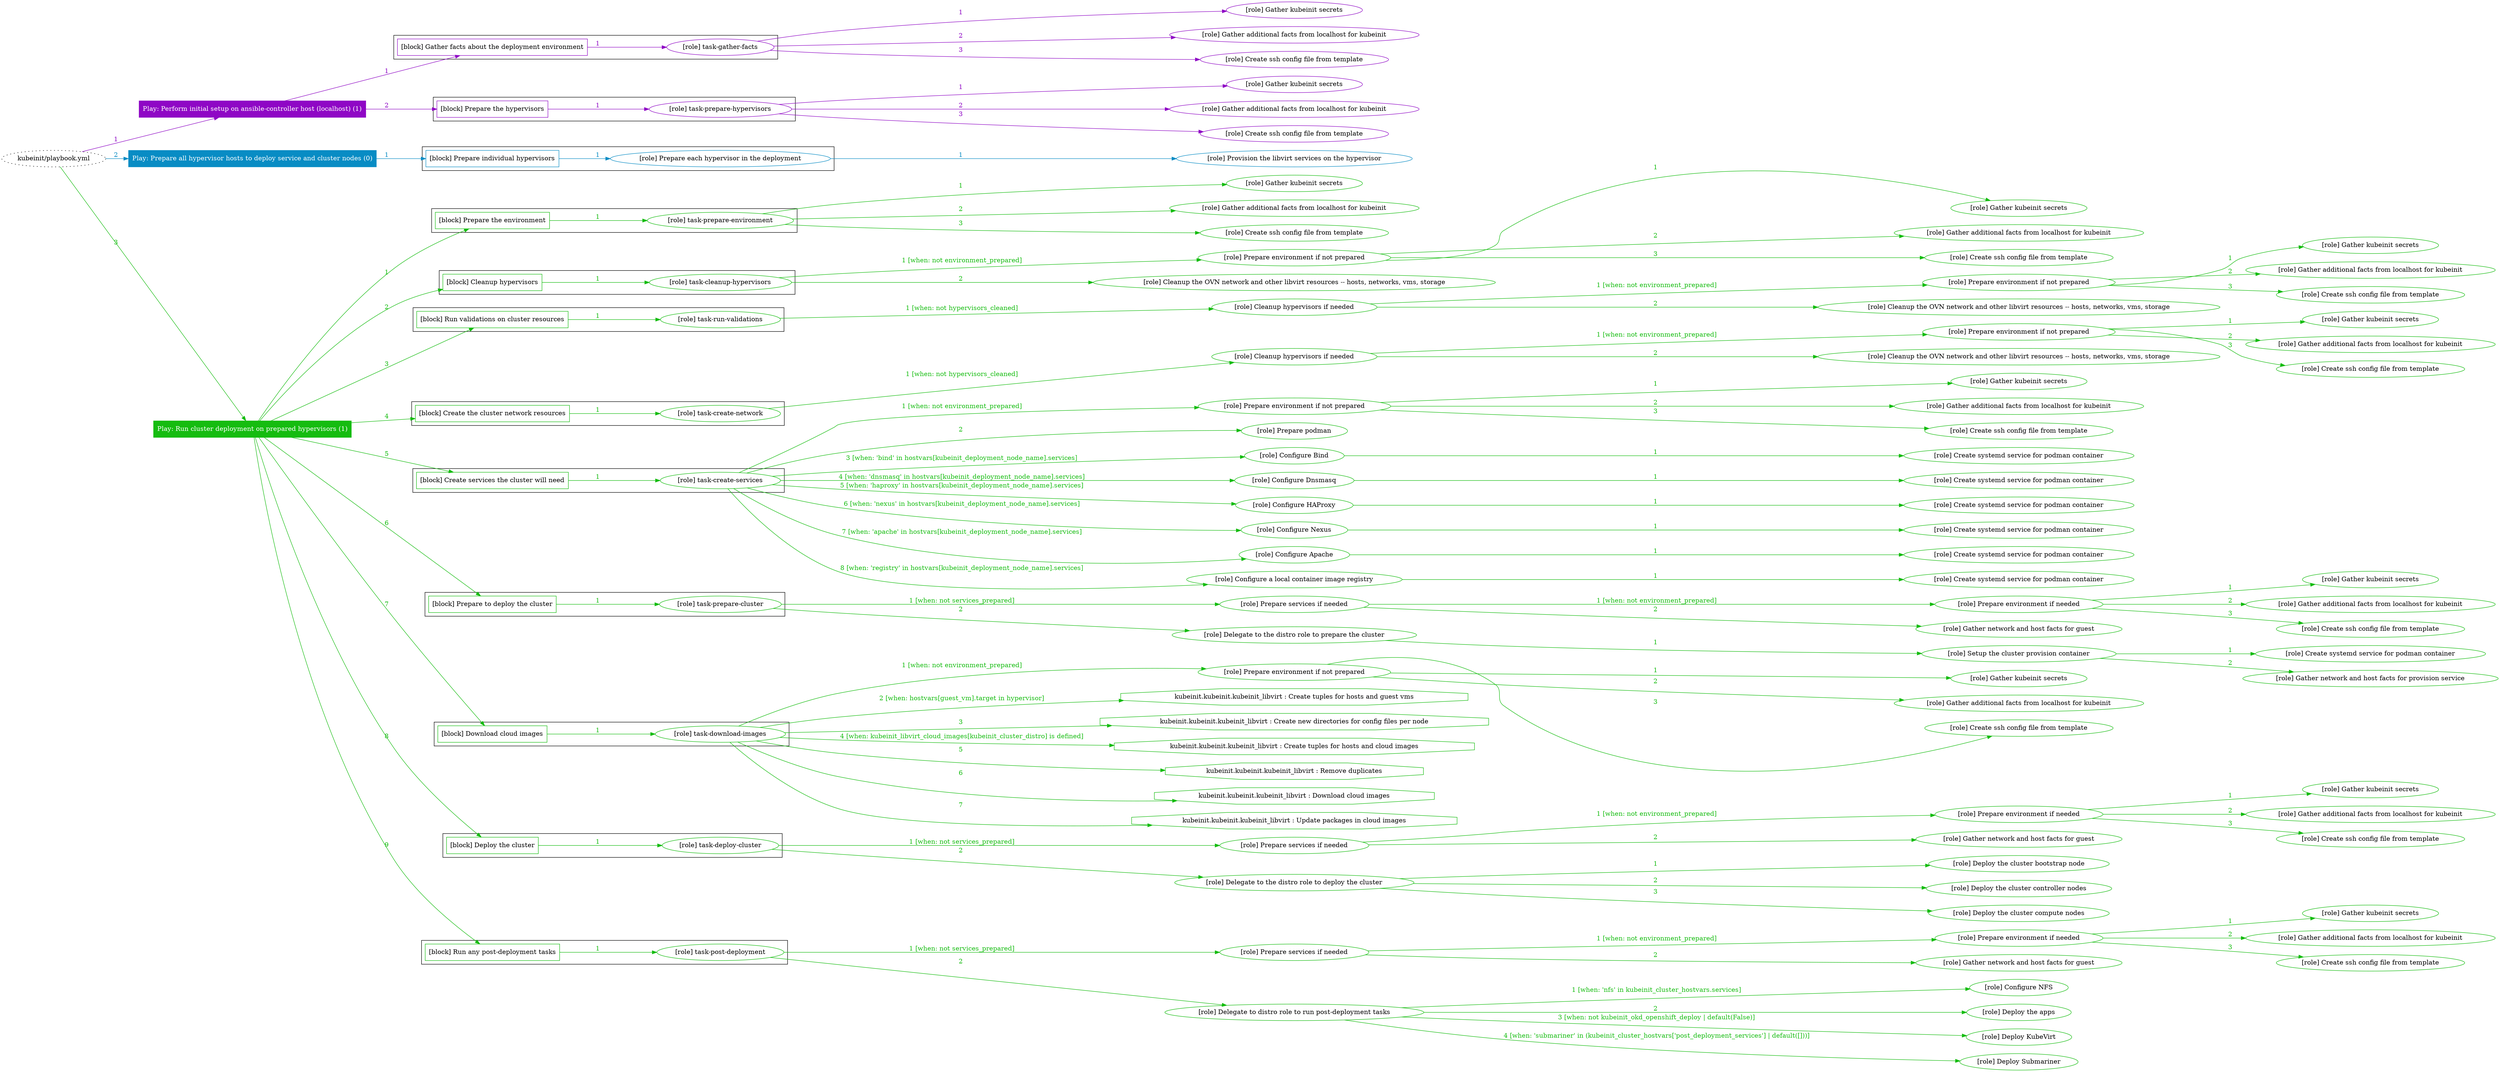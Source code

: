 digraph {
	graph [concentrate=true ordering=in rankdir=LR ratio=fill]
	edge [esep=5 sep=10]
	"kubeinit/playbook.yml" [URL="/home/runner/work/kubeinit/kubeinit/kubeinit/playbook.yml" id=playbook_d32db216 style=dotted]
	play_8cb86223 [label="Play: Perform initial setup on ansible-controller host (localhost) (1)" URL="/home/runner/work/kubeinit/kubeinit/kubeinit/playbook.yml" color="#8f07c5" fontcolor="#ffffff" id=play_8cb86223 shape=box style=filled tooltip=localhost]
	"kubeinit/playbook.yml" -> play_8cb86223 [label="1 " color="#8f07c5" fontcolor="#8f07c5" id=edge_2abf7c24 labeltooltip="1 " tooltip="1 "]
	subgraph "Gather kubeinit secrets" {
		role_1a4e6472 [label="[role] Gather kubeinit secrets" URL="/home/runner/.ansible/collections/ansible_collections/kubeinit/kubeinit/roles/kubeinit_prepare/tasks/gather_kubeinit_facts.yml" color="#8f07c5" id=role_1a4e6472 tooltip="Gather kubeinit secrets"]
	}
	subgraph "Gather additional facts from localhost for kubeinit" {
		role_83c95b99 [label="[role] Gather additional facts from localhost for kubeinit" URL="/home/runner/.ansible/collections/ansible_collections/kubeinit/kubeinit/roles/kubeinit_prepare/tasks/gather_kubeinit_facts.yml" color="#8f07c5" id=role_83c95b99 tooltip="Gather additional facts from localhost for kubeinit"]
	}
	subgraph "Create ssh config file from template" {
		role_3390b4d8 [label="[role] Create ssh config file from template" URL="/home/runner/.ansible/collections/ansible_collections/kubeinit/kubeinit/roles/kubeinit_prepare/tasks/gather_kubeinit_facts.yml" color="#8f07c5" id=role_3390b4d8 tooltip="Create ssh config file from template"]
	}
	subgraph "task-gather-facts" {
		role_83577ade [label="[role] task-gather-facts" URL="/home/runner/work/kubeinit/kubeinit/kubeinit/playbook.yml" color="#8f07c5" id=role_83577ade tooltip="task-gather-facts"]
		role_83577ade -> role_1a4e6472 [label="1 " color="#8f07c5" fontcolor="#8f07c5" id=edge_76c9ce00 labeltooltip="1 " tooltip="1 "]
		role_83577ade -> role_83c95b99 [label="2 " color="#8f07c5" fontcolor="#8f07c5" id=edge_55a12e65 labeltooltip="2 " tooltip="2 "]
		role_83577ade -> role_3390b4d8 [label="3 " color="#8f07c5" fontcolor="#8f07c5" id=edge_b1bcafcd labeltooltip="3 " tooltip="3 "]
	}
	subgraph "Gather kubeinit secrets" {
		role_b7d315a3 [label="[role] Gather kubeinit secrets" URL="/home/runner/.ansible/collections/ansible_collections/kubeinit/kubeinit/roles/kubeinit_prepare/tasks/gather_kubeinit_facts.yml" color="#8f07c5" id=role_b7d315a3 tooltip="Gather kubeinit secrets"]
	}
	subgraph "Gather additional facts from localhost for kubeinit" {
		role_4ed885b4 [label="[role] Gather additional facts from localhost for kubeinit" URL="/home/runner/.ansible/collections/ansible_collections/kubeinit/kubeinit/roles/kubeinit_prepare/tasks/gather_kubeinit_facts.yml" color="#8f07c5" id=role_4ed885b4 tooltip="Gather additional facts from localhost for kubeinit"]
	}
	subgraph "Create ssh config file from template" {
		role_add33e63 [label="[role] Create ssh config file from template" URL="/home/runner/.ansible/collections/ansible_collections/kubeinit/kubeinit/roles/kubeinit_prepare/tasks/gather_kubeinit_facts.yml" color="#8f07c5" id=role_add33e63 tooltip="Create ssh config file from template"]
	}
	subgraph "task-prepare-hypervisors" {
		role_9b7cbdcb [label="[role] task-prepare-hypervisors" URL="/home/runner/work/kubeinit/kubeinit/kubeinit/playbook.yml" color="#8f07c5" id=role_9b7cbdcb tooltip="task-prepare-hypervisors"]
		role_9b7cbdcb -> role_b7d315a3 [label="1 " color="#8f07c5" fontcolor="#8f07c5" id=edge_378acefa labeltooltip="1 " tooltip="1 "]
		role_9b7cbdcb -> role_4ed885b4 [label="2 " color="#8f07c5" fontcolor="#8f07c5" id=edge_a1ac96ee labeltooltip="2 " tooltip="2 "]
		role_9b7cbdcb -> role_add33e63 [label="3 " color="#8f07c5" fontcolor="#8f07c5" id=edge_fa494f18 labeltooltip="3 " tooltip="3 "]
	}
	subgraph "Play: Perform initial setup on ansible-controller host (localhost) (1)" {
		play_8cb86223 -> block_e0c051a7 [label=1 color="#8f07c5" fontcolor="#8f07c5" id=edge_5584d54c labeltooltip=1 tooltip=1]
		subgraph cluster_block_e0c051a7 {
			block_e0c051a7 [label="[block] Gather facts about the deployment environment" URL="/home/runner/work/kubeinit/kubeinit/kubeinit/playbook.yml" color="#8f07c5" id=block_e0c051a7 labeltooltip="Gather facts about the deployment environment" shape=box tooltip="Gather facts about the deployment environment"]
			block_e0c051a7 -> role_83577ade [label="1 " color="#8f07c5" fontcolor="#8f07c5" id=edge_977dac54 labeltooltip="1 " tooltip="1 "]
		}
		play_8cb86223 -> block_43234a7e [label=2 color="#8f07c5" fontcolor="#8f07c5" id=edge_cf5b819e labeltooltip=2 tooltip=2]
		subgraph cluster_block_43234a7e {
			block_43234a7e [label="[block] Prepare the hypervisors" URL="/home/runner/work/kubeinit/kubeinit/kubeinit/playbook.yml" color="#8f07c5" id=block_43234a7e labeltooltip="Prepare the hypervisors" shape=box tooltip="Prepare the hypervisors"]
			block_43234a7e -> role_9b7cbdcb [label="1 " color="#8f07c5" fontcolor="#8f07c5" id=edge_442de93c labeltooltip="1 " tooltip="1 "]
		}
	}
	play_c2b599e0 [label="Play: Prepare all hypervisor hosts to deploy service and cluster nodes (0)" URL="/home/runner/work/kubeinit/kubeinit/kubeinit/playbook.yml" color="#088cc4" fontcolor="#ffffff" id=play_c2b599e0 shape=box style=filled tooltip="Play: Prepare all hypervisor hosts to deploy service and cluster nodes (0)"]
	"kubeinit/playbook.yml" -> play_c2b599e0 [label="2 " color="#088cc4" fontcolor="#088cc4" id=edge_6b358725 labeltooltip="2 " tooltip="2 "]
	subgraph "Provision the libvirt services on the hypervisor" {
		role_ca85baeb [label="[role] Provision the libvirt services on the hypervisor" URL="/home/runner/.ansible/collections/ansible_collections/kubeinit/kubeinit/roles/kubeinit_prepare/tasks/prepare_hypervisor.yml" color="#088cc4" id=role_ca85baeb tooltip="Provision the libvirt services on the hypervisor"]
	}
	subgraph "Prepare each hypervisor in the deployment" {
		role_522f7b8d [label="[role] Prepare each hypervisor in the deployment" URL="/home/runner/work/kubeinit/kubeinit/kubeinit/playbook.yml" color="#088cc4" id=role_522f7b8d tooltip="Prepare each hypervisor in the deployment"]
		role_522f7b8d -> role_ca85baeb [label="1 " color="#088cc4" fontcolor="#088cc4" id=edge_8b0a354a labeltooltip="1 " tooltip="1 "]
	}
	subgraph "Play: Prepare all hypervisor hosts to deploy service and cluster nodes (0)" {
		play_c2b599e0 -> block_c4496e47 [label=1 color="#088cc4" fontcolor="#088cc4" id=edge_484feb17 labeltooltip=1 tooltip=1]
		subgraph cluster_block_c4496e47 {
			block_c4496e47 [label="[block] Prepare individual hypervisors" URL="/home/runner/work/kubeinit/kubeinit/kubeinit/playbook.yml" color="#088cc4" id=block_c4496e47 labeltooltip="Prepare individual hypervisors" shape=box tooltip="Prepare individual hypervisors"]
			block_c4496e47 -> role_522f7b8d [label="1 " color="#088cc4" fontcolor="#088cc4" id=edge_94938217 labeltooltip="1 " tooltip="1 "]
		}
	}
	play_417aff7f [label="Play: Run cluster deployment on prepared hypervisors (1)" URL="/home/runner/work/kubeinit/kubeinit/kubeinit/playbook.yml" color="#15bc10" fontcolor="#ffffff" id=play_417aff7f shape=box style=filled tooltip=localhost]
	"kubeinit/playbook.yml" -> play_417aff7f [label="3 " color="#15bc10" fontcolor="#15bc10" id=edge_ab4b49ad labeltooltip="3 " tooltip="3 "]
	subgraph "Gather kubeinit secrets" {
		role_d6247400 [label="[role] Gather kubeinit secrets" URL="/home/runner/.ansible/collections/ansible_collections/kubeinit/kubeinit/roles/kubeinit_prepare/tasks/gather_kubeinit_facts.yml" color="#15bc10" id=role_d6247400 tooltip="Gather kubeinit secrets"]
	}
	subgraph "Gather additional facts from localhost for kubeinit" {
		role_21e431e9 [label="[role] Gather additional facts from localhost for kubeinit" URL="/home/runner/.ansible/collections/ansible_collections/kubeinit/kubeinit/roles/kubeinit_prepare/tasks/gather_kubeinit_facts.yml" color="#15bc10" id=role_21e431e9 tooltip="Gather additional facts from localhost for kubeinit"]
	}
	subgraph "Create ssh config file from template" {
		role_69872e70 [label="[role] Create ssh config file from template" URL="/home/runner/.ansible/collections/ansible_collections/kubeinit/kubeinit/roles/kubeinit_prepare/tasks/gather_kubeinit_facts.yml" color="#15bc10" id=role_69872e70 tooltip="Create ssh config file from template"]
	}
	subgraph "task-prepare-environment" {
		role_26f01fee [label="[role] task-prepare-environment" URL="/home/runner/work/kubeinit/kubeinit/kubeinit/playbook.yml" color="#15bc10" id=role_26f01fee tooltip="task-prepare-environment"]
		role_26f01fee -> role_d6247400 [label="1 " color="#15bc10" fontcolor="#15bc10" id=edge_9de28de1 labeltooltip="1 " tooltip="1 "]
		role_26f01fee -> role_21e431e9 [label="2 " color="#15bc10" fontcolor="#15bc10" id=edge_ce425a4d labeltooltip="2 " tooltip="2 "]
		role_26f01fee -> role_69872e70 [label="3 " color="#15bc10" fontcolor="#15bc10" id=edge_fd495512 labeltooltip="3 " tooltip="3 "]
	}
	subgraph "Gather kubeinit secrets" {
		role_04fe189b [label="[role] Gather kubeinit secrets" URL="/home/runner/.ansible/collections/ansible_collections/kubeinit/kubeinit/roles/kubeinit_prepare/tasks/gather_kubeinit_facts.yml" color="#15bc10" id=role_04fe189b tooltip="Gather kubeinit secrets"]
	}
	subgraph "Gather additional facts from localhost for kubeinit" {
		role_11ef1ba3 [label="[role] Gather additional facts from localhost for kubeinit" URL="/home/runner/.ansible/collections/ansible_collections/kubeinit/kubeinit/roles/kubeinit_prepare/tasks/gather_kubeinit_facts.yml" color="#15bc10" id=role_11ef1ba3 tooltip="Gather additional facts from localhost for kubeinit"]
	}
	subgraph "Create ssh config file from template" {
		role_e285d680 [label="[role] Create ssh config file from template" URL="/home/runner/.ansible/collections/ansible_collections/kubeinit/kubeinit/roles/kubeinit_prepare/tasks/gather_kubeinit_facts.yml" color="#15bc10" id=role_e285d680 tooltip="Create ssh config file from template"]
	}
	subgraph "Prepare environment if not prepared" {
		role_83d094ab [label="[role] Prepare environment if not prepared" URL="/home/runner/.ansible/collections/ansible_collections/kubeinit/kubeinit/roles/kubeinit_prepare/tasks/cleanup_hypervisors.yml" color="#15bc10" id=role_83d094ab tooltip="Prepare environment if not prepared"]
		role_83d094ab -> role_04fe189b [label="1 " color="#15bc10" fontcolor="#15bc10" id=edge_34f98666 labeltooltip="1 " tooltip="1 "]
		role_83d094ab -> role_11ef1ba3 [label="2 " color="#15bc10" fontcolor="#15bc10" id=edge_cdd7e860 labeltooltip="2 " tooltip="2 "]
		role_83d094ab -> role_e285d680 [label="3 " color="#15bc10" fontcolor="#15bc10" id=edge_b82d0910 labeltooltip="3 " tooltip="3 "]
	}
	subgraph "Cleanup the OVN network and other libvirt resources -- hosts, networks, vms, storage" {
		role_94a5cc58 [label="[role] Cleanup the OVN network and other libvirt resources -- hosts, networks, vms, storage" URL="/home/runner/.ansible/collections/ansible_collections/kubeinit/kubeinit/roles/kubeinit_prepare/tasks/cleanup_hypervisors.yml" color="#15bc10" id=role_94a5cc58 tooltip="Cleanup the OVN network and other libvirt resources -- hosts, networks, vms, storage"]
	}
	subgraph "task-cleanup-hypervisors" {
		role_86b96314 [label="[role] task-cleanup-hypervisors" URL="/home/runner/work/kubeinit/kubeinit/kubeinit/playbook.yml" color="#15bc10" id=role_86b96314 tooltip="task-cleanup-hypervisors"]
		role_86b96314 -> role_83d094ab [label="1 [when: not environment_prepared]" color="#15bc10" fontcolor="#15bc10" id=edge_6352f4e6 labeltooltip="1 [when: not environment_prepared]" tooltip="1 [when: not environment_prepared]"]
		role_86b96314 -> role_94a5cc58 [label="2 " color="#15bc10" fontcolor="#15bc10" id=edge_87872623 labeltooltip="2 " tooltip="2 "]
	}
	subgraph "Gather kubeinit secrets" {
		role_0dc73ca5 [label="[role] Gather kubeinit secrets" URL="/home/runner/.ansible/collections/ansible_collections/kubeinit/kubeinit/roles/kubeinit_prepare/tasks/gather_kubeinit_facts.yml" color="#15bc10" id=role_0dc73ca5 tooltip="Gather kubeinit secrets"]
	}
	subgraph "Gather additional facts from localhost for kubeinit" {
		role_40097dbb [label="[role] Gather additional facts from localhost for kubeinit" URL="/home/runner/.ansible/collections/ansible_collections/kubeinit/kubeinit/roles/kubeinit_prepare/tasks/gather_kubeinit_facts.yml" color="#15bc10" id=role_40097dbb tooltip="Gather additional facts from localhost for kubeinit"]
	}
	subgraph "Create ssh config file from template" {
		role_aa1ee23c [label="[role] Create ssh config file from template" URL="/home/runner/.ansible/collections/ansible_collections/kubeinit/kubeinit/roles/kubeinit_prepare/tasks/gather_kubeinit_facts.yml" color="#15bc10" id=role_aa1ee23c tooltip="Create ssh config file from template"]
	}
	subgraph "Prepare environment if not prepared" {
		role_7039ae1d [label="[role] Prepare environment if not prepared" URL="/home/runner/.ansible/collections/ansible_collections/kubeinit/kubeinit/roles/kubeinit_prepare/tasks/cleanup_hypervisors.yml" color="#15bc10" id=role_7039ae1d tooltip="Prepare environment if not prepared"]
		role_7039ae1d -> role_0dc73ca5 [label="1 " color="#15bc10" fontcolor="#15bc10" id=edge_eb699779 labeltooltip="1 " tooltip="1 "]
		role_7039ae1d -> role_40097dbb [label="2 " color="#15bc10" fontcolor="#15bc10" id=edge_c9525d0a labeltooltip="2 " tooltip="2 "]
		role_7039ae1d -> role_aa1ee23c [label="3 " color="#15bc10" fontcolor="#15bc10" id=edge_b78112ad labeltooltip="3 " tooltip="3 "]
	}
	subgraph "Cleanup the OVN network and other libvirt resources -- hosts, networks, vms, storage" {
		role_b5d50e88 [label="[role] Cleanup the OVN network and other libvirt resources -- hosts, networks, vms, storage" URL="/home/runner/.ansible/collections/ansible_collections/kubeinit/kubeinit/roles/kubeinit_prepare/tasks/cleanup_hypervisors.yml" color="#15bc10" id=role_b5d50e88 tooltip="Cleanup the OVN network and other libvirt resources -- hosts, networks, vms, storage"]
	}
	subgraph "Cleanup hypervisors if needed" {
		role_671d8bd9 [label="[role] Cleanup hypervisors if needed" URL="/home/runner/.ansible/collections/ansible_collections/kubeinit/kubeinit/roles/kubeinit_validations/tasks/main.yml" color="#15bc10" id=role_671d8bd9 tooltip="Cleanup hypervisors if needed"]
		role_671d8bd9 -> role_7039ae1d [label="1 [when: not environment_prepared]" color="#15bc10" fontcolor="#15bc10" id=edge_be810a2a labeltooltip="1 [when: not environment_prepared]" tooltip="1 [when: not environment_prepared]"]
		role_671d8bd9 -> role_b5d50e88 [label="2 " color="#15bc10" fontcolor="#15bc10" id=edge_1757d416 labeltooltip="2 " tooltip="2 "]
	}
	subgraph "task-run-validations" {
		role_4c14de47 [label="[role] task-run-validations" URL="/home/runner/work/kubeinit/kubeinit/kubeinit/playbook.yml" color="#15bc10" id=role_4c14de47 tooltip="task-run-validations"]
		role_4c14de47 -> role_671d8bd9 [label="1 [when: not hypervisors_cleaned]" color="#15bc10" fontcolor="#15bc10" id=edge_197a2097 labeltooltip="1 [when: not hypervisors_cleaned]" tooltip="1 [when: not hypervisors_cleaned]"]
	}
	subgraph "Gather kubeinit secrets" {
		role_3e9468d3 [label="[role] Gather kubeinit secrets" URL="/home/runner/.ansible/collections/ansible_collections/kubeinit/kubeinit/roles/kubeinit_prepare/tasks/gather_kubeinit_facts.yml" color="#15bc10" id=role_3e9468d3 tooltip="Gather kubeinit secrets"]
	}
	subgraph "Gather additional facts from localhost for kubeinit" {
		role_a8c967ba [label="[role] Gather additional facts from localhost for kubeinit" URL="/home/runner/.ansible/collections/ansible_collections/kubeinit/kubeinit/roles/kubeinit_prepare/tasks/gather_kubeinit_facts.yml" color="#15bc10" id=role_a8c967ba tooltip="Gather additional facts from localhost for kubeinit"]
	}
	subgraph "Create ssh config file from template" {
		role_a2b100c2 [label="[role] Create ssh config file from template" URL="/home/runner/.ansible/collections/ansible_collections/kubeinit/kubeinit/roles/kubeinit_prepare/tasks/gather_kubeinit_facts.yml" color="#15bc10" id=role_a2b100c2 tooltip="Create ssh config file from template"]
	}
	subgraph "Prepare environment if not prepared" {
		role_e0a0559c [label="[role] Prepare environment if not prepared" URL="/home/runner/.ansible/collections/ansible_collections/kubeinit/kubeinit/roles/kubeinit_prepare/tasks/cleanup_hypervisors.yml" color="#15bc10" id=role_e0a0559c tooltip="Prepare environment if not prepared"]
		role_e0a0559c -> role_3e9468d3 [label="1 " color="#15bc10" fontcolor="#15bc10" id=edge_4b128b54 labeltooltip="1 " tooltip="1 "]
		role_e0a0559c -> role_a8c967ba [label="2 " color="#15bc10" fontcolor="#15bc10" id=edge_428187c7 labeltooltip="2 " tooltip="2 "]
		role_e0a0559c -> role_a2b100c2 [label="3 " color="#15bc10" fontcolor="#15bc10" id=edge_406d663a labeltooltip="3 " tooltip="3 "]
	}
	subgraph "Cleanup the OVN network and other libvirt resources -- hosts, networks, vms, storage" {
		role_8e467f07 [label="[role] Cleanup the OVN network and other libvirt resources -- hosts, networks, vms, storage" URL="/home/runner/.ansible/collections/ansible_collections/kubeinit/kubeinit/roles/kubeinit_prepare/tasks/cleanup_hypervisors.yml" color="#15bc10" id=role_8e467f07 tooltip="Cleanup the OVN network and other libvirt resources -- hosts, networks, vms, storage"]
	}
	subgraph "Cleanup hypervisors if needed" {
		role_38fd0011 [label="[role] Cleanup hypervisors if needed" URL="/home/runner/.ansible/collections/ansible_collections/kubeinit/kubeinit/roles/kubeinit_libvirt/tasks/create_network.yml" color="#15bc10" id=role_38fd0011 tooltip="Cleanup hypervisors if needed"]
		role_38fd0011 -> role_e0a0559c [label="1 [when: not environment_prepared]" color="#15bc10" fontcolor="#15bc10" id=edge_3a74a5ea labeltooltip="1 [when: not environment_prepared]" tooltip="1 [when: not environment_prepared]"]
		role_38fd0011 -> role_8e467f07 [label="2 " color="#15bc10" fontcolor="#15bc10" id=edge_925c87f0 labeltooltip="2 " tooltip="2 "]
	}
	subgraph "task-create-network" {
		role_f6ecaad6 [label="[role] task-create-network" URL="/home/runner/work/kubeinit/kubeinit/kubeinit/playbook.yml" color="#15bc10" id=role_f6ecaad6 tooltip="task-create-network"]
		role_f6ecaad6 -> role_38fd0011 [label="1 [when: not hypervisors_cleaned]" color="#15bc10" fontcolor="#15bc10" id=edge_50854a5b labeltooltip="1 [when: not hypervisors_cleaned]" tooltip="1 [when: not hypervisors_cleaned]"]
	}
	subgraph "Gather kubeinit secrets" {
		role_0f2e975b [label="[role] Gather kubeinit secrets" URL="/home/runner/.ansible/collections/ansible_collections/kubeinit/kubeinit/roles/kubeinit_prepare/tasks/gather_kubeinit_facts.yml" color="#15bc10" id=role_0f2e975b tooltip="Gather kubeinit secrets"]
	}
	subgraph "Gather additional facts from localhost for kubeinit" {
		role_1857e7b1 [label="[role] Gather additional facts from localhost for kubeinit" URL="/home/runner/.ansible/collections/ansible_collections/kubeinit/kubeinit/roles/kubeinit_prepare/tasks/gather_kubeinit_facts.yml" color="#15bc10" id=role_1857e7b1 tooltip="Gather additional facts from localhost for kubeinit"]
	}
	subgraph "Create ssh config file from template" {
		role_69d84ca8 [label="[role] Create ssh config file from template" URL="/home/runner/.ansible/collections/ansible_collections/kubeinit/kubeinit/roles/kubeinit_prepare/tasks/gather_kubeinit_facts.yml" color="#15bc10" id=role_69d84ca8 tooltip="Create ssh config file from template"]
	}
	subgraph "Prepare environment if not prepared" {
		role_fb0f781e [label="[role] Prepare environment if not prepared" URL="/home/runner/.ansible/collections/ansible_collections/kubeinit/kubeinit/roles/kubeinit_services/tasks/main.yml" color="#15bc10" id=role_fb0f781e tooltip="Prepare environment if not prepared"]
		role_fb0f781e -> role_0f2e975b [label="1 " color="#15bc10" fontcolor="#15bc10" id=edge_b24c48c0 labeltooltip="1 " tooltip="1 "]
		role_fb0f781e -> role_1857e7b1 [label="2 " color="#15bc10" fontcolor="#15bc10" id=edge_df3bfda8 labeltooltip="2 " tooltip="2 "]
		role_fb0f781e -> role_69d84ca8 [label="3 " color="#15bc10" fontcolor="#15bc10" id=edge_9c21c056 labeltooltip="3 " tooltip="3 "]
	}
	subgraph "Prepare podman" {
		role_80c1d2fe [label="[role] Prepare podman" URL="/home/runner/.ansible/collections/ansible_collections/kubeinit/kubeinit/roles/kubeinit_services/tasks/00_create_service_pod.yml" color="#15bc10" id=role_80c1d2fe tooltip="Prepare podman"]
	}
	subgraph "Create systemd service for podman container" {
		role_5e8fed79 [label="[role] Create systemd service for podman container" URL="/home/runner/.ansible/collections/ansible_collections/kubeinit/kubeinit/roles/kubeinit_bind/tasks/main.yml" color="#15bc10" id=role_5e8fed79 tooltip="Create systemd service for podman container"]
	}
	subgraph "Configure Bind" {
		role_b060ef65 [label="[role] Configure Bind" URL="/home/runner/.ansible/collections/ansible_collections/kubeinit/kubeinit/roles/kubeinit_services/tasks/start_services_containers.yml" color="#15bc10" id=role_b060ef65 tooltip="Configure Bind"]
		role_b060ef65 -> role_5e8fed79 [label="1 " color="#15bc10" fontcolor="#15bc10" id=edge_58eb7a4b labeltooltip="1 " tooltip="1 "]
	}
	subgraph "Create systemd service for podman container" {
		role_46ace242 [label="[role] Create systemd service for podman container" URL="/home/runner/.ansible/collections/ansible_collections/kubeinit/kubeinit/roles/kubeinit_dnsmasq/tasks/main.yml" color="#15bc10" id=role_46ace242 tooltip="Create systemd service for podman container"]
	}
	subgraph "Configure Dnsmasq" {
		role_01f552c8 [label="[role] Configure Dnsmasq" URL="/home/runner/.ansible/collections/ansible_collections/kubeinit/kubeinit/roles/kubeinit_services/tasks/start_services_containers.yml" color="#15bc10" id=role_01f552c8 tooltip="Configure Dnsmasq"]
		role_01f552c8 -> role_46ace242 [label="1 " color="#15bc10" fontcolor="#15bc10" id=edge_db20283c labeltooltip="1 " tooltip="1 "]
	}
	subgraph "Create systemd service for podman container" {
		role_1df1381e [label="[role] Create systemd service for podman container" URL="/home/runner/.ansible/collections/ansible_collections/kubeinit/kubeinit/roles/kubeinit_haproxy/tasks/main.yml" color="#15bc10" id=role_1df1381e tooltip="Create systemd service for podman container"]
	}
	subgraph "Configure HAProxy" {
		role_cd59ed56 [label="[role] Configure HAProxy" URL="/home/runner/.ansible/collections/ansible_collections/kubeinit/kubeinit/roles/kubeinit_services/tasks/start_services_containers.yml" color="#15bc10" id=role_cd59ed56 tooltip="Configure HAProxy"]
		role_cd59ed56 -> role_1df1381e [label="1 " color="#15bc10" fontcolor="#15bc10" id=edge_3606d44d labeltooltip="1 " tooltip="1 "]
	}
	subgraph "Create systemd service for podman container" {
		role_98133186 [label="[role] Create systemd service for podman container" URL="/home/runner/.ansible/collections/ansible_collections/kubeinit/kubeinit/roles/kubeinit_nexus/tasks/main.yml" color="#15bc10" id=role_98133186 tooltip="Create systemd service for podman container"]
	}
	subgraph "Configure Nexus" {
		role_1b839853 [label="[role] Configure Nexus" URL="/home/runner/.ansible/collections/ansible_collections/kubeinit/kubeinit/roles/kubeinit_services/tasks/start_services_containers.yml" color="#15bc10" id=role_1b839853 tooltip="Configure Nexus"]
		role_1b839853 -> role_98133186 [label="1 " color="#15bc10" fontcolor="#15bc10" id=edge_cde06797 labeltooltip="1 " tooltip="1 "]
	}
	subgraph "Create systemd service for podman container" {
		role_30925b88 [label="[role] Create systemd service for podman container" URL="/home/runner/.ansible/collections/ansible_collections/kubeinit/kubeinit/roles/kubeinit_apache/tasks/main.yml" color="#15bc10" id=role_30925b88 tooltip="Create systemd service for podman container"]
	}
	subgraph "Configure Apache" {
		role_ab99c998 [label="[role] Configure Apache" URL="/home/runner/.ansible/collections/ansible_collections/kubeinit/kubeinit/roles/kubeinit_services/tasks/start_services_containers.yml" color="#15bc10" id=role_ab99c998 tooltip="Configure Apache"]
		role_ab99c998 -> role_30925b88 [label="1 " color="#15bc10" fontcolor="#15bc10" id=edge_8c95affc labeltooltip="1 " tooltip="1 "]
	}
	subgraph "Create systemd service for podman container" {
		role_5fcb430e [label="[role] Create systemd service for podman container" URL="/home/runner/.ansible/collections/ansible_collections/kubeinit/kubeinit/roles/kubeinit_registry/tasks/main.yml" color="#15bc10" id=role_5fcb430e tooltip="Create systemd service for podman container"]
	}
	subgraph "Configure a local container image registry" {
		role_0c8b6438 [label="[role] Configure a local container image registry" URL="/home/runner/.ansible/collections/ansible_collections/kubeinit/kubeinit/roles/kubeinit_services/tasks/start_services_containers.yml" color="#15bc10" id=role_0c8b6438 tooltip="Configure a local container image registry"]
		role_0c8b6438 -> role_5fcb430e [label="1 " color="#15bc10" fontcolor="#15bc10" id=edge_5611fa7b labeltooltip="1 " tooltip="1 "]
	}
	subgraph "task-create-services" {
		role_0c4bde21 [label="[role] task-create-services" URL="/home/runner/work/kubeinit/kubeinit/kubeinit/playbook.yml" color="#15bc10" id=role_0c4bde21 tooltip="task-create-services"]
		role_0c4bde21 -> role_fb0f781e [label="1 [when: not environment_prepared]" color="#15bc10" fontcolor="#15bc10" id=edge_7be3de7d labeltooltip="1 [when: not environment_prepared]" tooltip="1 [when: not environment_prepared]"]
		role_0c4bde21 -> role_80c1d2fe [label="2 " color="#15bc10" fontcolor="#15bc10" id=edge_92eedcc6 labeltooltip="2 " tooltip="2 "]
		role_0c4bde21 -> role_b060ef65 [label="3 [when: 'bind' in hostvars[kubeinit_deployment_node_name].services]" color="#15bc10" fontcolor="#15bc10" id=edge_23801270 labeltooltip="3 [when: 'bind' in hostvars[kubeinit_deployment_node_name].services]" tooltip="3 [when: 'bind' in hostvars[kubeinit_deployment_node_name].services]"]
		role_0c4bde21 -> role_01f552c8 [label="4 [when: 'dnsmasq' in hostvars[kubeinit_deployment_node_name].services]" color="#15bc10" fontcolor="#15bc10" id=edge_4e608deb labeltooltip="4 [when: 'dnsmasq' in hostvars[kubeinit_deployment_node_name].services]" tooltip="4 [when: 'dnsmasq' in hostvars[kubeinit_deployment_node_name].services]"]
		role_0c4bde21 -> role_cd59ed56 [label="5 [when: 'haproxy' in hostvars[kubeinit_deployment_node_name].services]" color="#15bc10" fontcolor="#15bc10" id=edge_19bcc296 labeltooltip="5 [when: 'haproxy' in hostvars[kubeinit_deployment_node_name].services]" tooltip="5 [when: 'haproxy' in hostvars[kubeinit_deployment_node_name].services]"]
		role_0c4bde21 -> role_1b839853 [label="6 [when: 'nexus' in hostvars[kubeinit_deployment_node_name].services]" color="#15bc10" fontcolor="#15bc10" id=edge_4a1c46b3 labeltooltip="6 [when: 'nexus' in hostvars[kubeinit_deployment_node_name].services]" tooltip="6 [when: 'nexus' in hostvars[kubeinit_deployment_node_name].services]"]
		role_0c4bde21 -> role_ab99c998 [label="7 [when: 'apache' in hostvars[kubeinit_deployment_node_name].services]" color="#15bc10" fontcolor="#15bc10" id=edge_79b3c229 labeltooltip="7 [when: 'apache' in hostvars[kubeinit_deployment_node_name].services]" tooltip="7 [when: 'apache' in hostvars[kubeinit_deployment_node_name].services]"]
		role_0c4bde21 -> role_0c8b6438 [label="8 [when: 'registry' in hostvars[kubeinit_deployment_node_name].services]" color="#15bc10" fontcolor="#15bc10" id=edge_37c5293e labeltooltip="8 [when: 'registry' in hostvars[kubeinit_deployment_node_name].services]" tooltip="8 [when: 'registry' in hostvars[kubeinit_deployment_node_name].services]"]
	}
	subgraph "Gather kubeinit secrets" {
		role_08ed0164 [label="[role] Gather kubeinit secrets" URL="/home/runner/.ansible/collections/ansible_collections/kubeinit/kubeinit/roles/kubeinit_prepare/tasks/gather_kubeinit_facts.yml" color="#15bc10" id=role_08ed0164 tooltip="Gather kubeinit secrets"]
	}
	subgraph "Gather additional facts from localhost for kubeinit" {
		role_2c1d16c2 [label="[role] Gather additional facts from localhost for kubeinit" URL="/home/runner/.ansible/collections/ansible_collections/kubeinit/kubeinit/roles/kubeinit_prepare/tasks/gather_kubeinit_facts.yml" color="#15bc10" id=role_2c1d16c2 tooltip="Gather additional facts from localhost for kubeinit"]
	}
	subgraph "Create ssh config file from template" {
		role_07ac1e3f [label="[role] Create ssh config file from template" URL="/home/runner/.ansible/collections/ansible_collections/kubeinit/kubeinit/roles/kubeinit_prepare/tasks/gather_kubeinit_facts.yml" color="#15bc10" id=role_07ac1e3f tooltip="Create ssh config file from template"]
	}
	subgraph "Prepare environment if needed" {
		role_301fa3e2 [label="[role] Prepare environment if needed" URL="/home/runner/.ansible/collections/ansible_collections/kubeinit/kubeinit/roles/kubeinit_services/tasks/prepare_services.yml" color="#15bc10" id=role_301fa3e2 tooltip="Prepare environment if needed"]
		role_301fa3e2 -> role_08ed0164 [label="1 " color="#15bc10" fontcolor="#15bc10" id=edge_4fa1dc41 labeltooltip="1 " tooltip="1 "]
		role_301fa3e2 -> role_2c1d16c2 [label="2 " color="#15bc10" fontcolor="#15bc10" id=edge_024f2408 labeltooltip="2 " tooltip="2 "]
		role_301fa3e2 -> role_07ac1e3f [label="3 " color="#15bc10" fontcolor="#15bc10" id=edge_4afb4d5f labeltooltip="3 " tooltip="3 "]
	}
	subgraph "Gather network and host facts for guest" {
		role_470b9bac [label="[role] Gather network and host facts for guest" URL="/home/runner/.ansible/collections/ansible_collections/kubeinit/kubeinit/roles/kubeinit_services/tasks/prepare_services.yml" color="#15bc10" id=role_470b9bac tooltip="Gather network and host facts for guest"]
	}
	subgraph "Prepare services if needed" {
		role_966e4439 [label="[role] Prepare services if needed" URL="/home/runner/.ansible/collections/ansible_collections/kubeinit/kubeinit/roles/kubeinit_prepare/tasks/prepare_cluster.yml" color="#15bc10" id=role_966e4439 tooltip="Prepare services if needed"]
		role_966e4439 -> role_301fa3e2 [label="1 [when: not environment_prepared]" color="#15bc10" fontcolor="#15bc10" id=edge_233459cb labeltooltip="1 [when: not environment_prepared]" tooltip="1 [when: not environment_prepared]"]
		role_966e4439 -> role_470b9bac [label="2 " color="#15bc10" fontcolor="#15bc10" id=edge_222e1705 labeltooltip="2 " tooltip="2 "]
	}
	subgraph "Create systemd service for podman container" {
		role_7dfed5e9 [label="[role] Create systemd service for podman container" URL="/home/runner/.ansible/collections/ansible_collections/kubeinit/kubeinit/roles/kubeinit_services/tasks/create_provision_container.yml" color="#15bc10" id=role_7dfed5e9 tooltip="Create systemd service for podman container"]
	}
	subgraph "Gather network and host facts for provision service" {
		role_231fc974 [label="[role] Gather network and host facts for provision service" URL="/home/runner/.ansible/collections/ansible_collections/kubeinit/kubeinit/roles/kubeinit_services/tasks/create_provision_container.yml" color="#15bc10" id=role_231fc974 tooltip="Gather network and host facts for provision service"]
	}
	subgraph "Setup the cluster provision container" {
		role_0040c358 [label="[role] Setup the cluster provision container" URL="/home/runner/.ansible/collections/ansible_collections/kubeinit/kubeinit/roles/kubeinit_okd/tasks/prepare_cluster.yml" color="#15bc10" id=role_0040c358 tooltip="Setup the cluster provision container"]
		role_0040c358 -> role_7dfed5e9 [label="1 " color="#15bc10" fontcolor="#15bc10" id=edge_57a30fba labeltooltip="1 " tooltip="1 "]
		role_0040c358 -> role_231fc974 [label="2 " color="#15bc10" fontcolor="#15bc10" id=edge_3a0e6624 labeltooltip="2 " tooltip="2 "]
	}
	subgraph "Delegate to the distro role to prepare the cluster" {
		role_3567ef4e [label="[role] Delegate to the distro role to prepare the cluster" URL="/home/runner/.ansible/collections/ansible_collections/kubeinit/kubeinit/roles/kubeinit_prepare/tasks/prepare_cluster.yml" color="#15bc10" id=role_3567ef4e tooltip="Delegate to the distro role to prepare the cluster"]
		role_3567ef4e -> role_0040c358 [label="1 " color="#15bc10" fontcolor="#15bc10" id=edge_52ca8ef1 labeltooltip="1 " tooltip="1 "]
	}
	subgraph "task-prepare-cluster" {
		role_3c4c45f4 [label="[role] task-prepare-cluster" URL="/home/runner/work/kubeinit/kubeinit/kubeinit/playbook.yml" color="#15bc10" id=role_3c4c45f4 tooltip="task-prepare-cluster"]
		role_3c4c45f4 -> role_966e4439 [label="1 [when: not services_prepared]" color="#15bc10" fontcolor="#15bc10" id=edge_18df3809 labeltooltip="1 [when: not services_prepared]" tooltip="1 [when: not services_prepared]"]
		role_3c4c45f4 -> role_3567ef4e [label="2 " color="#15bc10" fontcolor="#15bc10" id=edge_83ceb621 labeltooltip="2 " tooltip="2 "]
	}
	subgraph "Gather kubeinit secrets" {
		role_2c0e8221 [label="[role] Gather kubeinit secrets" URL="/home/runner/.ansible/collections/ansible_collections/kubeinit/kubeinit/roles/kubeinit_prepare/tasks/gather_kubeinit_facts.yml" color="#15bc10" id=role_2c0e8221 tooltip="Gather kubeinit secrets"]
	}
	subgraph "Gather additional facts from localhost for kubeinit" {
		role_b4a08a83 [label="[role] Gather additional facts from localhost for kubeinit" URL="/home/runner/.ansible/collections/ansible_collections/kubeinit/kubeinit/roles/kubeinit_prepare/tasks/gather_kubeinit_facts.yml" color="#15bc10" id=role_b4a08a83 tooltip="Gather additional facts from localhost for kubeinit"]
	}
	subgraph "Create ssh config file from template" {
		role_f913e806 [label="[role] Create ssh config file from template" URL="/home/runner/.ansible/collections/ansible_collections/kubeinit/kubeinit/roles/kubeinit_prepare/tasks/gather_kubeinit_facts.yml" color="#15bc10" id=role_f913e806 tooltip="Create ssh config file from template"]
	}
	subgraph "Prepare environment if not prepared" {
		role_30fe25df [label="[role] Prepare environment if not prepared" URL="/home/runner/.ansible/collections/ansible_collections/kubeinit/kubeinit/roles/kubeinit_libvirt/tasks/download_cloud_images.yml" color="#15bc10" id=role_30fe25df tooltip="Prepare environment if not prepared"]
		role_30fe25df -> role_2c0e8221 [label="1 " color="#15bc10" fontcolor="#15bc10" id=edge_856ef103 labeltooltip="1 " tooltip="1 "]
		role_30fe25df -> role_b4a08a83 [label="2 " color="#15bc10" fontcolor="#15bc10" id=edge_0039d11c labeltooltip="2 " tooltip="2 "]
		role_30fe25df -> role_f913e806 [label="3 " color="#15bc10" fontcolor="#15bc10" id=edge_9947849b labeltooltip="3 " tooltip="3 "]
	}
	subgraph "task-download-images" {
		role_d9503759 [label="[role] task-download-images" URL="/home/runner/work/kubeinit/kubeinit/kubeinit/playbook.yml" color="#15bc10" id=role_d9503759 tooltip="task-download-images"]
		role_d9503759 -> role_30fe25df [label="1 [when: not environment_prepared]" color="#15bc10" fontcolor="#15bc10" id=edge_08439498 labeltooltip="1 [when: not environment_prepared]" tooltip="1 [when: not environment_prepared]"]
		task_eb39fe7e [label="kubeinit.kubeinit.kubeinit_libvirt : Create tuples for hosts and guest vms" URL="/home/runner/.ansible/collections/ansible_collections/kubeinit/kubeinit/roles/kubeinit_libvirt/tasks/download_cloud_images.yml" color="#15bc10" id=task_eb39fe7e shape=octagon tooltip="kubeinit.kubeinit.kubeinit_libvirt : Create tuples for hosts and guest vms"]
		role_d9503759 -> task_eb39fe7e [label="2 [when: hostvars[guest_vm].target in hypervisor]" color="#15bc10" fontcolor="#15bc10" id=edge_e5908794 labeltooltip="2 [when: hostvars[guest_vm].target in hypervisor]" tooltip="2 [when: hostvars[guest_vm].target in hypervisor]"]
		task_a9b5d40c [label="kubeinit.kubeinit.kubeinit_libvirt : Create new directories for config files per node" URL="/home/runner/.ansible/collections/ansible_collections/kubeinit/kubeinit/roles/kubeinit_libvirt/tasks/download_cloud_images.yml" color="#15bc10" id=task_a9b5d40c shape=octagon tooltip="kubeinit.kubeinit.kubeinit_libvirt : Create new directories for config files per node"]
		role_d9503759 -> task_a9b5d40c [label="3 " color="#15bc10" fontcolor="#15bc10" id=edge_aeddc50a labeltooltip="3 " tooltip="3 "]
		task_5ea1bd30 [label="kubeinit.kubeinit.kubeinit_libvirt : Create tuples for hosts and cloud images" URL="/home/runner/.ansible/collections/ansible_collections/kubeinit/kubeinit/roles/kubeinit_libvirt/tasks/download_cloud_images.yml" color="#15bc10" id=task_5ea1bd30 shape=octagon tooltip="kubeinit.kubeinit.kubeinit_libvirt : Create tuples for hosts and cloud images"]
		role_d9503759 -> task_5ea1bd30 [label="4 [when: kubeinit_libvirt_cloud_images[kubeinit_cluster_distro] is defined]" color="#15bc10" fontcolor="#15bc10" id=edge_c8799547 labeltooltip="4 [when: kubeinit_libvirt_cloud_images[kubeinit_cluster_distro] is defined]" tooltip="4 [when: kubeinit_libvirt_cloud_images[kubeinit_cluster_distro] is defined]"]
		task_6ff6ad34 [label="kubeinit.kubeinit.kubeinit_libvirt : Remove duplicates" URL="/home/runner/.ansible/collections/ansible_collections/kubeinit/kubeinit/roles/kubeinit_libvirt/tasks/download_cloud_images.yml" color="#15bc10" id=task_6ff6ad34 shape=octagon tooltip="kubeinit.kubeinit.kubeinit_libvirt : Remove duplicates"]
		role_d9503759 -> task_6ff6ad34 [label="5 " color="#15bc10" fontcolor="#15bc10" id=edge_de288927 labeltooltip="5 " tooltip="5 "]
		task_cd54e9eb [label="kubeinit.kubeinit.kubeinit_libvirt : Download cloud images" URL="/home/runner/.ansible/collections/ansible_collections/kubeinit/kubeinit/roles/kubeinit_libvirt/tasks/download_cloud_images.yml" color="#15bc10" id=task_cd54e9eb shape=octagon tooltip="kubeinit.kubeinit.kubeinit_libvirt : Download cloud images"]
		role_d9503759 -> task_cd54e9eb [label="6 " color="#15bc10" fontcolor="#15bc10" id=edge_c5f10fe6 labeltooltip="6 " tooltip="6 "]
		task_9fa5b609 [label="kubeinit.kubeinit.kubeinit_libvirt : Update packages in cloud images" URL="/home/runner/.ansible/collections/ansible_collections/kubeinit/kubeinit/roles/kubeinit_libvirt/tasks/download_cloud_images.yml" color="#15bc10" id=task_9fa5b609 shape=octagon tooltip="kubeinit.kubeinit.kubeinit_libvirt : Update packages in cloud images"]
		role_d9503759 -> task_9fa5b609 [label="7 " color="#15bc10" fontcolor="#15bc10" id=edge_5f0df128 labeltooltip="7 " tooltip="7 "]
	}
	subgraph "Gather kubeinit secrets" {
		role_be610ae6 [label="[role] Gather kubeinit secrets" URL="/home/runner/.ansible/collections/ansible_collections/kubeinit/kubeinit/roles/kubeinit_prepare/tasks/gather_kubeinit_facts.yml" color="#15bc10" id=role_be610ae6 tooltip="Gather kubeinit secrets"]
	}
	subgraph "Gather additional facts from localhost for kubeinit" {
		role_a8906937 [label="[role] Gather additional facts from localhost for kubeinit" URL="/home/runner/.ansible/collections/ansible_collections/kubeinit/kubeinit/roles/kubeinit_prepare/tasks/gather_kubeinit_facts.yml" color="#15bc10" id=role_a8906937 tooltip="Gather additional facts from localhost for kubeinit"]
	}
	subgraph "Create ssh config file from template" {
		role_7c55a785 [label="[role] Create ssh config file from template" URL="/home/runner/.ansible/collections/ansible_collections/kubeinit/kubeinit/roles/kubeinit_prepare/tasks/gather_kubeinit_facts.yml" color="#15bc10" id=role_7c55a785 tooltip="Create ssh config file from template"]
	}
	subgraph "Prepare environment if needed" {
		role_6fbf35bc [label="[role] Prepare environment if needed" URL="/home/runner/.ansible/collections/ansible_collections/kubeinit/kubeinit/roles/kubeinit_services/tasks/prepare_services.yml" color="#15bc10" id=role_6fbf35bc tooltip="Prepare environment if needed"]
		role_6fbf35bc -> role_be610ae6 [label="1 " color="#15bc10" fontcolor="#15bc10" id=edge_0525eaa9 labeltooltip="1 " tooltip="1 "]
		role_6fbf35bc -> role_a8906937 [label="2 " color="#15bc10" fontcolor="#15bc10" id=edge_ad0818d5 labeltooltip="2 " tooltip="2 "]
		role_6fbf35bc -> role_7c55a785 [label="3 " color="#15bc10" fontcolor="#15bc10" id=edge_57d5c1e1 labeltooltip="3 " tooltip="3 "]
	}
	subgraph "Gather network and host facts for guest" {
		role_2e318e62 [label="[role] Gather network and host facts for guest" URL="/home/runner/.ansible/collections/ansible_collections/kubeinit/kubeinit/roles/kubeinit_services/tasks/prepare_services.yml" color="#15bc10" id=role_2e318e62 tooltip="Gather network and host facts for guest"]
	}
	subgraph "Prepare services if needed" {
		role_1fb40265 [label="[role] Prepare services if needed" URL="/home/runner/.ansible/collections/ansible_collections/kubeinit/kubeinit/roles/kubeinit_prepare/tasks/deploy_cluster.yml" color="#15bc10" id=role_1fb40265 tooltip="Prepare services if needed"]
		role_1fb40265 -> role_6fbf35bc [label="1 [when: not environment_prepared]" color="#15bc10" fontcolor="#15bc10" id=edge_e4e622fa labeltooltip="1 [when: not environment_prepared]" tooltip="1 [when: not environment_prepared]"]
		role_1fb40265 -> role_2e318e62 [label="2 " color="#15bc10" fontcolor="#15bc10" id=edge_6a17927f labeltooltip="2 " tooltip="2 "]
	}
	subgraph "Deploy the cluster bootstrap node" {
		role_9fb6ad4e [label="[role] Deploy the cluster bootstrap node" URL="/home/runner/.ansible/collections/ansible_collections/kubeinit/kubeinit/roles/kubeinit_okd/tasks/main.yml" color="#15bc10" id=role_9fb6ad4e tooltip="Deploy the cluster bootstrap node"]
	}
	subgraph "Deploy the cluster controller nodes" {
		role_34413393 [label="[role] Deploy the cluster controller nodes" URL="/home/runner/.ansible/collections/ansible_collections/kubeinit/kubeinit/roles/kubeinit_okd/tasks/main.yml" color="#15bc10" id=role_34413393 tooltip="Deploy the cluster controller nodes"]
	}
	subgraph "Deploy the cluster compute nodes" {
		role_e16d11ea [label="[role] Deploy the cluster compute nodes" URL="/home/runner/.ansible/collections/ansible_collections/kubeinit/kubeinit/roles/kubeinit_okd/tasks/main.yml" color="#15bc10" id=role_e16d11ea tooltip="Deploy the cluster compute nodes"]
	}
	subgraph "Delegate to the distro role to deploy the cluster" {
		role_3f0fac9e [label="[role] Delegate to the distro role to deploy the cluster" URL="/home/runner/.ansible/collections/ansible_collections/kubeinit/kubeinit/roles/kubeinit_prepare/tasks/deploy_cluster.yml" color="#15bc10" id=role_3f0fac9e tooltip="Delegate to the distro role to deploy the cluster"]
		role_3f0fac9e -> role_9fb6ad4e [label="1 " color="#15bc10" fontcolor="#15bc10" id=edge_9386227c labeltooltip="1 " tooltip="1 "]
		role_3f0fac9e -> role_34413393 [label="2 " color="#15bc10" fontcolor="#15bc10" id=edge_726aa875 labeltooltip="2 " tooltip="2 "]
		role_3f0fac9e -> role_e16d11ea [label="3 " color="#15bc10" fontcolor="#15bc10" id=edge_2b2e700d labeltooltip="3 " tooltip="3 "]
	}
	subgraph "task-deploy-cluster" {
		role_af8a829d [label="[role] task-deploy-cluster" URL="/home/runner/work/kubeinit/kubeinit/kubeinit/playbook.yml" color="#15bc10" id=role_af8a829d tooltip="task-deploy-cluster"]
		role_af8a829d -> role_1fb40265 [label="1 [when: not services_prepared]" color="#15bc10" fontcolor="#15bc10" id=edge_8af16ac1 labeltooltip="1 [when: not services_prepared]" tooltip="1 [when: not services_prepared]"]
		role_af8a829d -> role_3f0fac9e [label="2 " color="#15bc10" fontcolor="#15bc10" id=edge_8da956ed labeltooltip="2 " tooltip="2 "]
	}
	subgraph "Gather kubeinit secrets" {
		role_dd8c14d4 [label="[role] Gather kubeinit secrets" URL="/home/runner/.ansible/collections/ansible_collections/kubeinit/kubeinit/roles/kubeinit_prepare/tasks/gather_kubeinit_facts.yml" color="#15bc10" id=role_dd8c14d4 tooltip="Gather kubeinit secrets"]
	}
	subgraph "Gather additional facts from localhost for kubeinit" {
		role_90ef4be5 [label="[role] Gather additional facts from localhost for kubeinit" URL="/home/runner/.ansible/collections/ansible_collections/kubeinit/kubeinit/roles/kubeinit_prepare/tasks/gather_kubeinit_facts.yml" color="#15bc10" id=role_90ef4be5 tooltip="Gather additional facts from localhost for kubeinit"]
	}
	subgraph "Create ssh config file from template" {
		role_5b1b924e [label="[role] Create ssh config file from template" URL="/home/runner/.ansible/collections/ansible_collections/kubeinit/kubeinit/roles/kubeinit_prepare/tasks/gather_kubeinit_facts.yml" color="#15bc10" id=role_5b1b924e tooltip="Create ssh config file from template"]
	}
	subgraph "Prepare environment if needed" {
		role_370cd3b9 [label="[role] Prepare environment if needed" URL="/home/runner/.ansible/collections/ansible_collections/kubeinit/kubeinit/roles/kubeinit_services/tasks/prepare_services.yml" color="#15bc10" id=role_370cd3b9 tooltip="Prepare environment if needed"]
		role_370cd3b9 -> role_dd8c14d4 [label="1 " color="#15bc10" fontcolor="#15bc10" id=edge_ff4bf9e9 labeltooltip="1 " tooltip="1 "]
		role_370cd3b9 -> role_90ef4be5 [label="2 " color="#15bc10" fontcolor="#15bc10" id=edge_741ae4b5 labeltooltip="2 " tooltip="2 "]
		role_370cd3b9 -> role_5b1b924e [label="3 " color="#15bc10" fontcolor="#15bc10" id=edge_5b32a1ca labeltooltip="3 " tooltip="3 "]
	}
	subgraph "Gather network and host facts for guest" {
		role_df29ec20 [label="[role] Gather network and host facts for guest" URL="/home/runner/.ansible/collections/ansible_collections/kubeinit/kubeinit/roles/kubeinit_services/tasks/prepare_services.yml" color="#15bc10" id=role_df29ec20 tooltip="Gather network and host facts for guest"]
	}
	subgraph "Prepare services if needed" {
		role_b63ecdc8 [label="[role] Prepare services if needed" URL="/home/runner/.ansible/collections/ansible_collections/kubeinit/kubeinit/roles/kubeinit_prepare/tasks/post_deployment.yml" color="#15bc10" id=role_b63ecdc8 tooltip="Prepare services if needed"]
		role_b63ecdc8 -> role_370cd3b9 [label="1 [when: not environment_prepared]" color="#15bc10" fontcolor="#15bc10" id=edge_b099dbea labeltooltip="1 [when: not environment_prepared]" tooltip="1 [when: not environment_prepared]"]
		role_b63ecdc8 -> role_df29ec20 [label="2 " color="#15bc10" fontcolor="#15bc10" id=edge_9eafb1e6 labeltooltip="2 " tooltip="2 "]
	}
	subgraph "Configure NFS" {
		role_e85c2406 [label="[role] Configure NFS" URL="/home/runner/.ansible/collections/ansible_collections/kubeinit/kubeinit/roles/kubeinit_okd/tasks/post_deployment_tasks.yml" color="#15bc10" id=role_e85c2406 tooltip="Configure NFS"]
	}
	subgraph "Deploy the apps" {
		role_b02e1e64 [label="[role] Deploy the apps" URL="/home/runner/.ansible/collections/ansible_collections/kubeinit/kubeinit/roles/kubeinit_okd/tasks/post_deployment_tasks.yml" color="#15bc10" id=role_b02e1e64 tooltip="Deploy the apps"]
	}
	subgraph "Deploy KubeVirt" {
		role_62b3584a [label="[role] Deploy KubeVirt" URL="/home/runner/.ansible/collections/ansible_collections/kubeinit/kubeinit/roles/kubeinit_okd/tasks/post_deployment_tasks.yml" color="#15bc10" id=role_62b3584a tooltip="Deploy KubeVirt"]
	}
	subgraph "Deploy Submariner" {
		role_12a11d54 [label="[role] Deploy Submariner" URL="/home/runner/.ansible/collections/ansible_collections/kubeinit/kubeinit/roles/kubeinit_okd/tasks/post_deployment_tasks.yml" color="#15bc10" id=role_12a11d54 tooltip="Deploy Submariner"]
	}
	subgraph "Delegate to distro role to run post-deployment tasks" {
		role_f0f07752 [label="[role] Delegate to distro role to run post-deployment tasks" URL="/home/runner/.ansible/collections/ansible_collections/kubeinit/kubeinit/roles/kubeinit_prepare/tasks/post_deployment.yml" color="#15bc10" id=role_f0f07752 tooltip="Delegate to distro role to run post-deployment tasks"]
		role_f0f07752 -> role_e85c2406 [label="1 [when: 'nfs' in kubeinit_cluster_hostvars.services]" color="#15bc10" fontcolor="#15bc10" id=edge_b60aea9e labeltooltip="1 [when: 'nfs' in kubeinit_cluster_hostvars.services]" tooltip="1 [when: 'nfs' in kubeinit_cluster_hostvars.services]"]
		role_f0f07752 -> role_b02e1e64 [label="2 " color="#15bc10" fontcolor="#15bc10" id=edge_5d2095c7 labeltooltip="2 " tooltip="2 "]
		role_f0f07752 -> role_62b3584a [label="3 [when: not kubeinit_okd_openshift_deploy | default(False)]" color="#15bc10" fontcolor="#15bc10" id=edge_4b2a7a0d labeltooltip="3 [when: not kubeinit_okd_openshift_deploy | default(False)]" tooltip="3 [when: not kubeinit_okd_openshift_deploy | default(False)]"]
		role_f0f07752 -> role_12a11d54 [label="4 [when: 'submariner' in (kubeinit_cluster_hostvars['post_deployment_services'] | default([]))]" color="#15bc10" fontcolor="#15bc10" id=edge_221fe51c labeltooltip="4 [when: 'submariner' in (kubeinit_cluster_hostvars['post_deployment_services'] | default([]))]" tooltip="4 [when: 'submariner' in (kubeinit_cluster_hostvars['post_deployment_services'] | default([]))]"]
	}
	subgraph "task-post-deployment" {
		role_a9c43154 [label="[role] task-post-deployment" URL="/home/runner/work/kubeinit/kubeinit/kubeinit/playbook.yml" color="#15bc10" id=role_a9c43154 tooltip="task-post-deployment"]
		role_a9c43154 -> role_b63ecdc8 [label="1 [when: not services_prepared]" color="#15bc10" fontcolor="#15bc10" id=edge_34fcd590 labeltooltip="1 [when: not services_prepared]" tooltip="1 [when: not services_prepared]"]
		role_a9c43154 -> role_f0f07752 [label="2 " color="#15bc10" fontcolor="#15bc10" id=edge_3d514702 labeltooltip="2 " tooltip="2 "]
	}
	subgraph "Play: Run cluster deployment on prepared hypervisors (1)" {
		play_417aff7f -> block_523fc7c7 [label=1 color="#15bc10" fontcolor="#15bc10" id=edge_829ebf6b labeltooltip=1 tooltip=1]
		subgraph cluster_block_523fc7c7 {
			block_523fc7c7 [label="[block] Prepare the environment" URL="/home/runner/work/kubeinit/kubeinit/kubeinit/playbook.yml" color="#15bc10" id=block_523fc7c7 labeltooltip="Prepare the environment" shape=box tooltip="Prepare the environment"]
			block_523fc7c7 -> role_26f01fee [label="1 " color="#15bc10" fontcolor="#15bc10" id=edge_16368948 labeltooltip="1 " tooltip="1 "]
		}
		play_417aff7f -> block_030d9458 [label=2 color="#15bc10" fontcolor="#15bc10" id=edge_f13c3017 labeltooltip=2 tooltip=2]
		subgraph cluster_block_030d9458 {
			block_030d9458 [label="[block] Cleanup hypervisors" URL="/home/runner/work/kubeinit/kubeinit/kubeinit/playbook.yml" color="#15bc10" id=block_030d9458 labeltooltip="Cleanup hypervisors" shape=box tooltip="Cleanup hypervisors"]
			block_030d9458 -> role_86b96314 [label="1 " color="#15bc10" fontcolor="#15bc10" id=edge_62774c7f labeltooltip="1 " tooltip="1 "]
		}
		play_417aff7f -> block_0c5c287f [label=3 color="#15bc10" fontcolor="#15bc10" id=edge_4baf510c labeltooltip=3 tooltip=3]
		subgraph cluster_block_0c5c287f {
			block_0c5c287f [label="[block] Run validations on cluster resources" URL="/home/runner/work/kubeinit/kubeinit/kubeinit/playbook.yml" color="#15bc10" id=block_0c5c287f labeltooltip="Run validations on cluster resources" shape=box tooltip="Run validations on cluster resources"]
			block_0c5c287f -> role_4c14de47 [label="1 " color="#15bc10" fontcolor="#15bc10" id=edge_457a1d08 labeltooltip="1 " tooltip="1 "]
		}
		play_417aff7f -> block_98aeb752 [label=4 color="#15bc10" fontcolor="#15bc10" id=edge_97d4dd26 labeltooltip=4 tooltip=4]
		subgraph cluster_block_98aeb752 {
			block_98aeb752 [label="[block] Create the cluster network resources" URL="/home/runner/work/kubeinit/kubeinit/kubeinit/playbook.yml" color="#15bc10" id=block_98aeb752 labeltooltip="Create the cluster network resources" shape=box tooltip="Create the cluster network resources"]
			block_98aeb752 -> role_f6ecaad6 [label="1 " color="#15bc10" fontcolor="#15bc10" id=edge_633cd18e labeltooltip="1 " tooltip="1 "]
		}
		play_417aff7f -> block_a5c5974a [label=5 color="#15bc10" fontcolor="#15bc10" id=edge_122ca9f7 labeltooltip=5 tooltip=5]
		subgraph cluster_block_a5c5974a {
			block_a5c5974a [label="[block] Create services the cluster will need" URL="/home/runner/work/kubeinit/kubeinit/kubeinit/playbook.yml" color="#15bc10" id=block_a5c5974a labeltooltip="Create services the cluster will need" shape=box tooltip="Create services the cluster will need"]
			block_a5c5974a -> role_0c4bde21 [label="1 " color="#15bc10" fontcolor="#15bc10" id=edge_2bf79ef6 labeltooltip="1 " tooltip="1 "]
		}
		play_417aff7f -> block_ef378514 [label=6 color="#15bc10" fontcolor="#15bc10" id=edge_a4d49d90 labeltooltip=6 tooltip=6]
		subgraph cluster_block_ef378514 {
			block_ef378514 [label="[block] Prepare to deploy the cluster" URL="/home/runner/work/kubeinit/kubeinit/kubeinit/playbook.yml" color="#15bc10" id=block_ef378514 labeltooltip="Prepare to deploy the cluster" shape=box tooltip="Prepare to deploy the cluster"]
			block_ef378514 -> role_3c4c45f4 [label="1 " color="#15bc10" fontcolor="#15bc10" id=edge_ad32598e labeltooltip="1 " tooltip="1 "]
		}
		play_417aff7f -> block_e255a73e [label=7 color="#15bc10" fontcolor="#15bc10" id=edge_0d84a9ae labeltooltip=7 tooltip=7]
		subgraph cluster_block_e255a73e {
			block_e255a73e [label="[block] Download cloud images" URL="/home/runner/work/kubeinit/kubeinit/kubeinit/playbook.yml" color="#15bc10" id=block_e255a73e labeltooltip="Download cloud images" shape=box tooltip="Download cloud images"]
			block_e255a73e -> role_d9503759 [label="1 " color="#15bc10" fontcolor="#15bc10" id=edge_3ce5811e labeltooltip="1 " tooltip="1 "]
		}
		play_417aff7f -> block_d0b4bed6 [label=8 color="#15bc10" fontcolor="#15bc10" id=edge_5018e4f5 labeltooltip=8 tooltip=8]
		subgraph cluster_block_d0b4bed6 {
			block_d0b4bed6 [label="[block] Deploy the cluster" URL="/home/runner/work/kubeinit/kubeinit/kubeinit/playbook.yml" color="#15bc10" id=block_d0b4bed6 labeltooltip="Deploy the cluster" shape=box tooltip="Deploy the cluster"]
			block_d0b4bed6 -> role_af8a829d [label="1 " color="#15bc10" fontcolor="#15bc10" id=edge_8c1683e4 labeltooltip="1 " tooltip="1 "]
		}
		play_417aff7f -> block_03d40247 [label=9 color="#15bc10" fontcolor="#15bc10" id=edge_4deaf027 labeltooltip=9 tooltip=9]
		subgraph cluster_block_03d40247 {
			block_03d40247 [label="[block] Run any post-deployment tasks" URL="/home/runner/work/kubeinit/kubeinit/kubeinit/playbook.yml" color="#15bc10" id=block_03d40247 labeltooltip="Run any post-deployment tasks" shape=box tooltip="Run any post-deployment tasks"]
			block_03d40247 -> role_a9c43154 [label="1 " color="#15bc10" fontcolor="#15bc10" id=edge_4dc1b4d1 labeltooltip="1 " tooltip="1 "]
		}
	}
}
